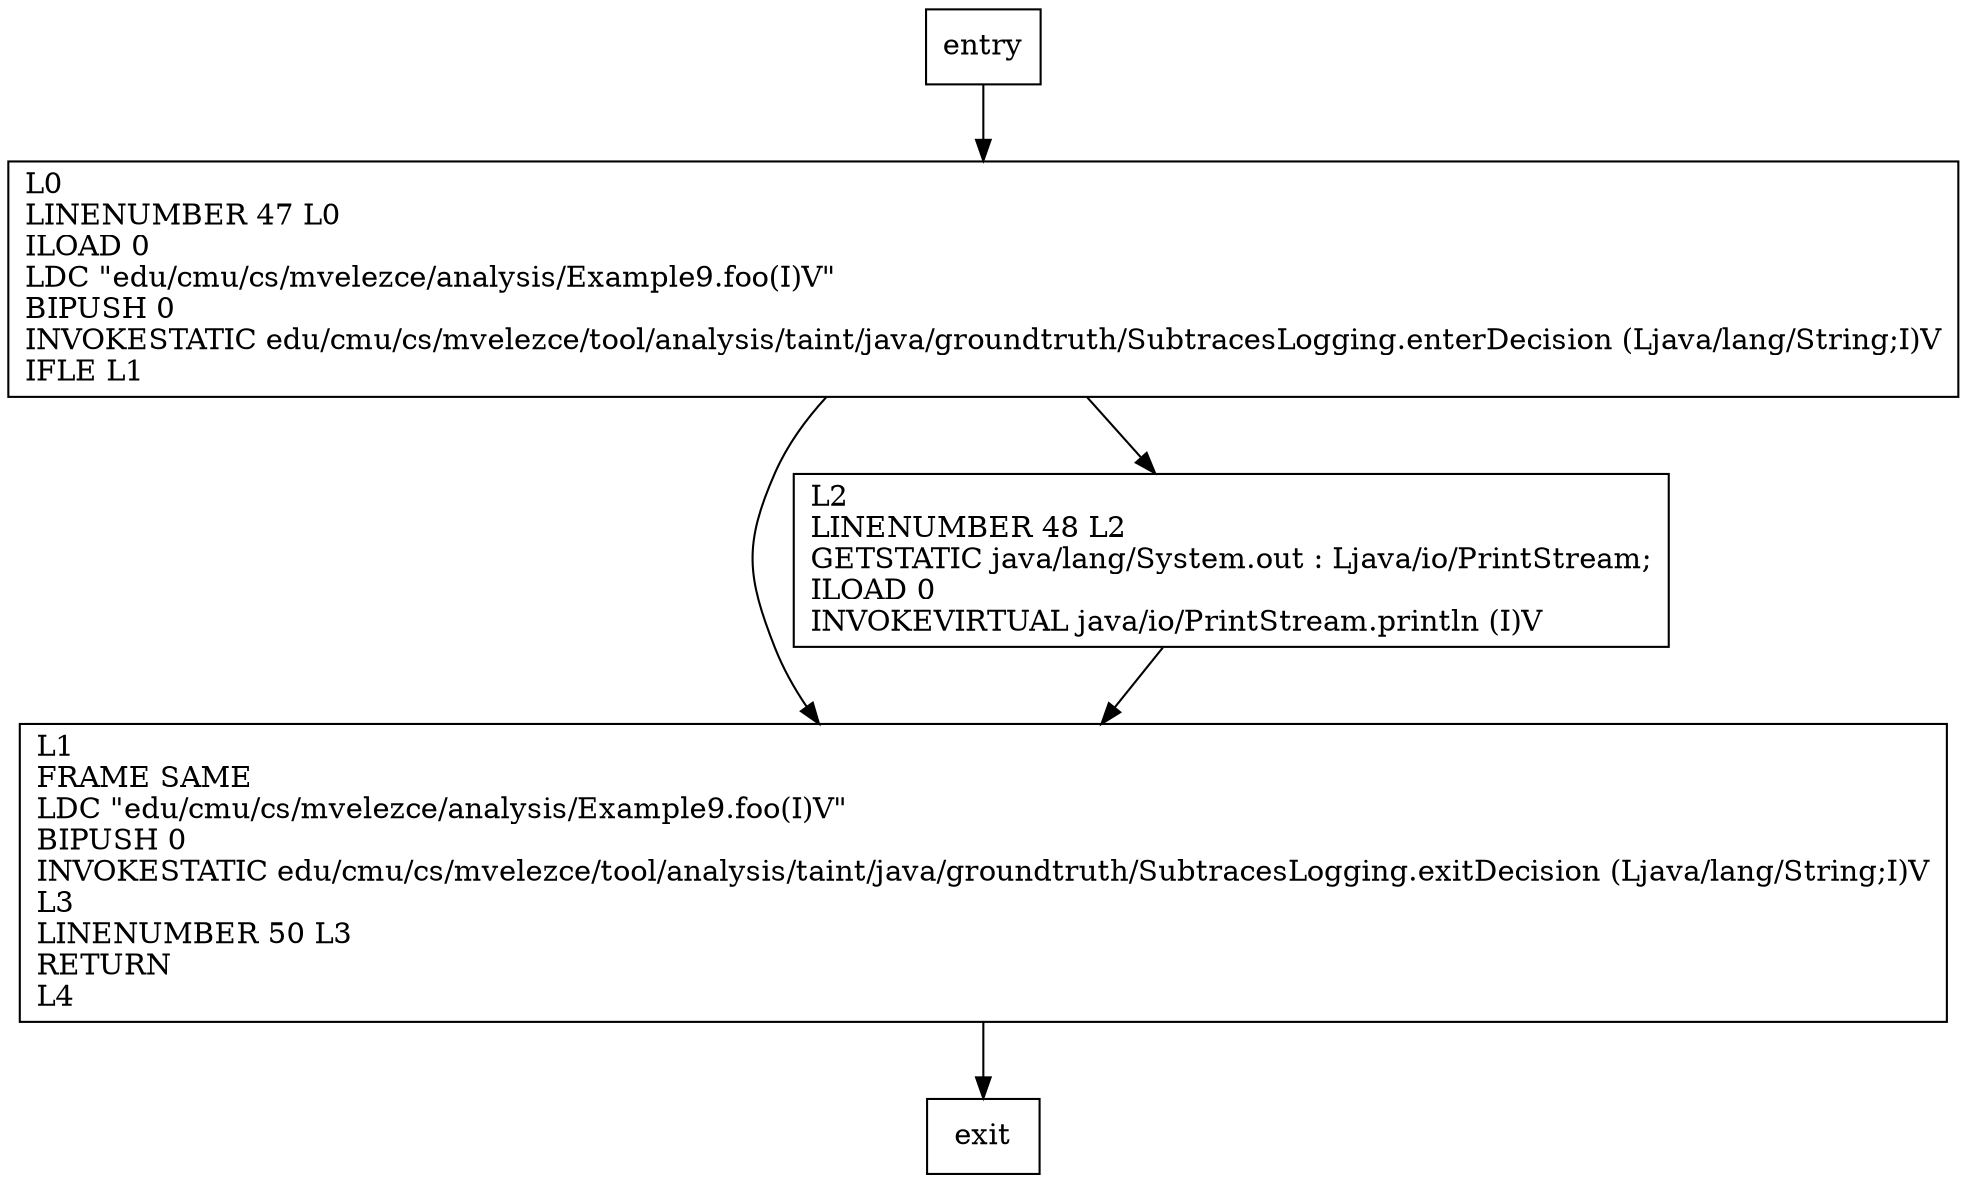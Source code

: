 digraph foo {
node [shape=record];
1474120649 [label="L1\lFRAME SAME\lLDC \"edu/cmu/cs/mvelezce/analysis/Example9.foo(I)V\"\lBIPUSH 0\lINVOKESTATIC edu/cmu/cs/mvelezce/tool/analysis/taint/java/groundtruth/SubtracesLogging.exitDecision (Ljava/lang/String;I)V\lL3\lLINENUMBER 50 L3\lRETURN\lL4\l"];
1520495046 [label="L0\lLINENUMBER 47 L0\lILOAD 0\lLDC \"edu/cmu/cs/mvelezce/analysis/Example9.foo(I)V\"\lBIPUSH 0\lINVOKESTATIC edu/cmu/cs/mvelezce/tool/analysis/taint/java/groundtruth/SubtracesLogging.enterDecision (Ljava/lang/String;I)V\lIFLE L1\l"];
1200189587 [label="L2\lLINENUMBER 48 L2\lGETSTATIC java/lang/System.out : Ljava/io/PrintStream;\lILOAD 0\lINVOKEVIRTUAL java/io/PrintStream.println (I)V\l"];
entry;
exit;
entry -> 1520495046;
1474120649 -> exit;
1520495046 -> 1474120649;
1520495046 -> 1200189587;
1200189587 -> 1474120649;
}
